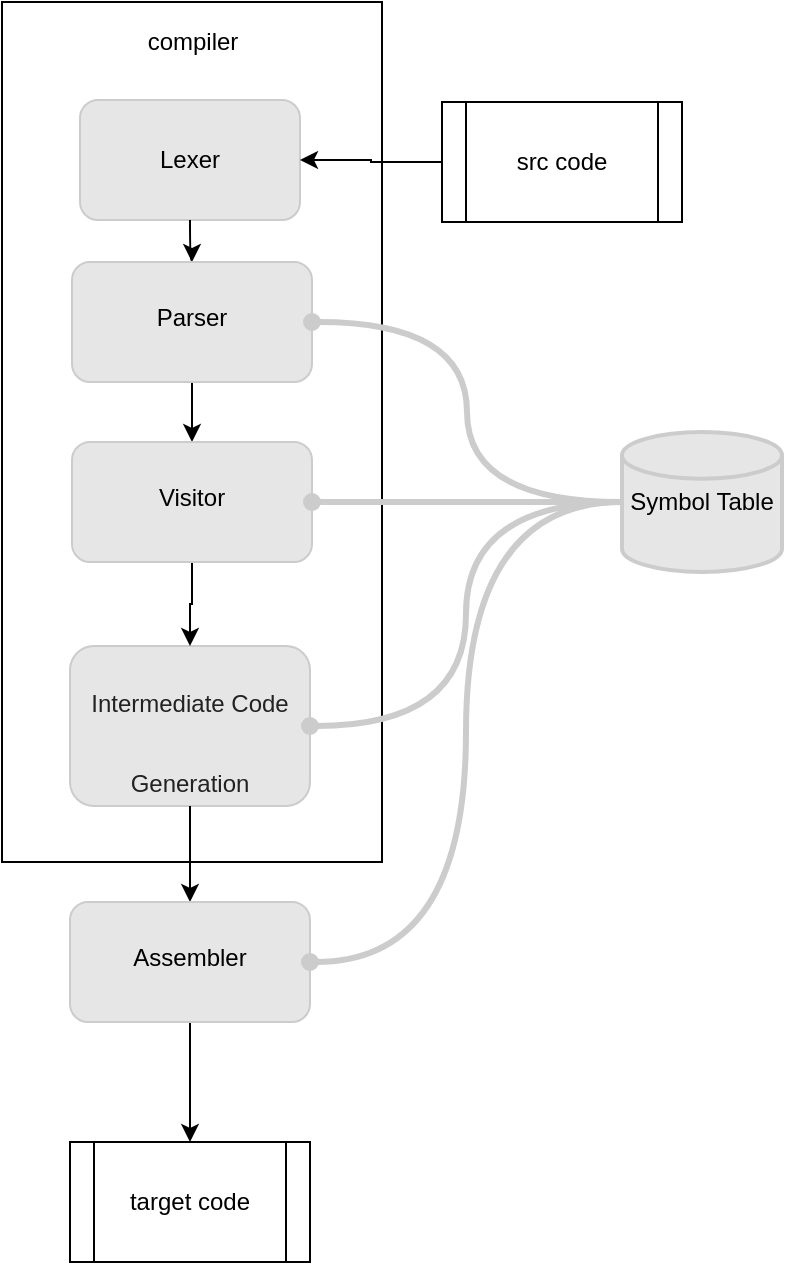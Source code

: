 <mxfile version="15.3.1" type="gitlab">
  <diagram id="CLDdqxJofeT5q_9-AbDG" name="Page-1">
    <mxGraphModel dx="1460" dy="1779" grid="1" gridSize="10" guides="1" tooltips="1" connect="1" arrows="1" fold="1" page="1" pageScale="1" pageWidth="850" pageHeight="1100" math="0" shadow="0">
      <root>
        <mxCell id="0" />
        <mxCell id="1" parent="0" />
        <mxCell id="VTXypWnWBb85xaagvs4a-3" value="" style="rounded=0;whiteSpace=wrap;html=1;" vertex="1" parent="1">
          <mxGeometry x="400" y="-10" width="190" height="430" as="geometry" />
        </mxCell>
        <mxCell id="rfoDwUJhKaK4PeqP28oV-5" value="Lexer" style="rounded=1;whiteSpace=wrap;html=1;fillColor=#E6E6E6;strokeColor=#CCCCCC;" parent="1" vertex="1">
          <mxGeometry x="439" y="39" width="110" height="60" as="geometry" />
        </mxCell>
        <mxCell id="rfoDwUJhKaK4PeqP28oV-8" value="" style="edgeStyle=orthogonalEdgeStyle;curved=1;rounded=0;orthogonalLoop=1;jettySize=auto;html=1;exitX=0.5;exitY=1;exitDx=0;exitDy=0;" parent="1" source="rfoDwUJhKaK4PeqP28oV-5" target="rfoDwUJhKaK4PeqP28oV-11" edge="1">
          <mxGeometry relative="1" as="geometry">
            <mxPoint x="330" y="110" as="sourcePoint" />
          </mxGeometry>
        </mxCell>
        <mxCell id="rfoDwUJhKaK4PeqP28oV-10" value="" style="edgeStyle=orthogonalEdgeStyle;curved=1;rounded=0;orthogonalLoop=1;jettySize=auto;html=1;entryX=0.5;entryY=0;entryDx=0;entryDy=0;" parent="1" source="rfoDwUJhKaK4PeqP28oV-11" target="rfoDwUJhKaK4PeqP28oV-15" edge="1">
          <mxGeometry relative="1" as="geometry">
            <mxPoint x="670" y="240" as="targetPoint" />
          </mxGeometry>
        </mxCell>
        <mxCell id="rfoDwUJhKaK4PeqP28oV-11" value="&lt;br&gt;Parser" style="whiteSpace=wrap;html=1;verticalAlign=top;strokeColor=#CCCCCC;fillColor=#E6E6E6;rounded=1;glass=0;shadow=0;sketch=0;" parent="1" vertex="1">
          <mxGeometry x="435" y="120" width="120" height="60" as="geometry" />
        </mxCell>
        <mxCell id="rfoDwUJhKaK4PeqP28oV-19" value="&lt;h2 style=&quot;box-sizing: inherit ; padding: 0px ; margin: 0px 0px 0.5em ; line-height: 40px ; color: rgb(34 , 34 , 34)&quot;&gt;&lt;span style=&quot;font-size: 12px ; font-weight: normal ; line-height: 123%&quot;&gt;Intermediate Code Generation&lt;/span&gt;&lt;br&gt;&lt;/h2&gt;" style="whiteSpace=wrap;html=1;verticalAlign=top;strokeColor=#CCCCCC;fillColor=#E6E6E6;rounded=1;glass=0;shadow=0;sketch=0;" parent="1" vertex="1">
          <mxGeometry x="434" y="312" width="120" height="80" as="geometry" />
        </mxCell>
        <mxCell id="rfoDwUJhKaK4PeqP28oV-20" style="edgeStyle=orthogonalEdgeStyle;curved=1;rounded=0;orthogonalLoop=1;jettySize=auto;html=1;exitX=0.5;exitY=1;exitDx=0;exitDy=0;" parent="1" source="rfoDwUJhKaK4PeqP28oV-19" target="rfoDwUJhKaK4PeqP28oV-27" edge="1">
          <mxGeometry relative="1" as="geometry">
            <mxPoint x="300.0" y="410.0" as="sourcePoint" />
          </mxGeometry>
        </mxCell>
        <mxCell id="rfoDwUJhKaK4PeqP28oV-25" value="Symbol Table" style="strokeWidth=2;html=1;shape=mxgraph.flowchart.database;whiteSpace=wrap;rounded=1;shadow=0;glass=0;sketch=0;fillColor=#E6E6E6;strokeColor=#CCCCCC;" parent="1" vertex="1">
          <mxGeometry x="710" y="205" width="80" height="70" as="geometry" />
        </mxCell>
        <mxCell id="vEMd7bMC_XN4oPrlTEqh-3" value="" style="edgeStyle=orthogonalEdgeStyle;rounded=0;orthogonalLoop=1;jettySize=auto;html=1;" parent="1" source="rfoDwUJhKaK4PeqP28oV-27" target="vEMd7bMC_XN4oPrlTEqh-1" edge="1">
          <mxGeometry relative="1" as="geometry" />
        </mxCell>
        <mxCell id="rfoDwUJhKaK4PeqP28oV-27" value="&lt;br&gt;Assembler" style="whiteSpace=wrap;html=1;verticalAlign=top;strokeColor=#CCCCCC;fillColor=#E6E6E6;rounded=1;glass=0;shadow=0;sketch=0;" parent="1" vertex="1">
          <mxGeometry x="434" y="440" width="120" height="60" as="geometry" />
        </mxCell>
        <mxCell id="rfoDwUJhKaK4PeqP28oV-34" style="edgeStyle=orthogonalEdgeStyle;rounded=0;orthogonalLoop=1;jettySize=auto;html=1;exitX=0.5;exitY=1;exitDx=0;exitDy=0;entryX=0.5;entryY=0;entryDx=0;entryDy=0;" parent="1" source="rfoDwUJhKaK4PeqP28oV-15" target="rfoDwUJhKaK4PeqP28oV-19" edge="1">
          <mxGeometry relative="1" as="geometry" />
        </mxCell>
        <mxCell id="rfoDwUJhKaK4PeqP28oV-15" value="&lt;br&gt;Visitor" style="whiteSpace=wrap;html=1;verticalAlign=top;strokeColor=#CCCCCC;fillColor=#E6E6E6;rounded=1;glass=0;shadow=0;sketch=0;" parent="1" vertex="1">
          <mxGeometry x="435" y="210" width="120" height="60" as="geometry" />
        </mxCell>
        <mxCell id="rfoDwUJhKaK4PeqP28oV-31" style="edgeStyle=orthogonalEdgeStyle;rounded=0;orthogonalLoop=1;jettySize=auto;html=1;fillColor=#E6E6E6;strokeColor=#CCCCCC;curved=1;strokeWidth=3;endArrow=oval;endFill=1;exitX=0;exitY=0.5;exitDx=0;exitDy=0;exitPerimeter=0;entryX=1;entryY=0.5;entryDx=0;entryDy=0;" parent="1" source="rfoDwUJhKaK4PeqP28oV-25" target="rfoDwUJhKaK4PeqP28oV-15" edge="1">
          <mxGeometry relative="1" as="geometry">
            <mxPoint x="750" y="245.0" as="sourcePoint" />
            <mxPoint x="580" y="250" as="targetPoint" />
          </mxGeometry>
        </mxCell>
        <mxCell id="rfoDwUJhKaK4PeqP28oV-32" style="edgeStyle=orthogonalEdgeStyle;rounded=0;orthogonalLoop=1;jettySize=auto;html=1;fillColor=#E6E6E6;strokeColor=#CCCCCC;curved=1;strokeWidth=3;endArrow=oval;endFill=1;exitX=0;exitY=0.5;exitDx=0;exitDy=0;exitPerimeter=0;entryX=1;entryY=0.5;entryDx=0;entryDy=0;" parent="1" source="rfoDwUJhKaK4PeqP28oV-25" target="rfoDwUJhKaK4PeqP28oV-19" edge="1">
          <mxGeometry relative="1" as="geometry">
            <mxPoint x="770" y="270.0" as="sourcePoint" />
            <mxPoint x="680" y="235.0" as="targetPoint" />
          </mxGeometry>
        </mxCell>
        <mxCell id="rfoDwUJhKaK4PeqP28oV-33" style="edgeStyle=orthogonalEdgeStyle;rounded=0;orthogonalLoop=1;jettySize=auto;html=1;fillColor=#E6E6E6;strokeColor=#CCCCCC;curved=1;strokeWidth=3;endArrow=oval;endFill=1;entryX=1;entryY=0.5;entryDx=0;entryDy=0;exitX=0;exitY=0.5;exitDx=0;exitDy=0;exitPerimeter=0;" parent="1" source="rfoDwUJhKaK4PeqP28oV-25" target="rfoDwUJhKaK4PeqP28oV-11" edge="1">
          <mxGeometry relative="1" as="geometry">
            <mxPoint x="750" y="190" as="sourcePoint" />
            <mxPoint x="580" y="160" as="targetPoint" />
          </mxGeometry>
        </mxCell>
        <mxCell id="rfoDwUJhKaK4PeqP28oV-40" value="" style="edgeStyle=orthogonalEdgeStyle;rounded=0;orthogonalLoop=1;jettySize=auto;html=1;" parent="1" source="rfoDwUJhKaK4PeqP28oV-38" target="rfoDwUJhKaK4PeqP28oV-5" edge="1">
          <mxGeometry relative="1" as="geometry" />
        </mxCell>
        <mxCell id="rfoDwUJhKaK4PeqP28oV-38" value="src code" style="shape=process;whiteSpace=wrap;html=1;backgroundOutline=1;" parent="1" vertex="1">
          <mxGeometry x="620" y="40" width="120" height="60" as="geometry" />
        </mxCell>
        <mxCell id="vEMd7bMC_XN4oPrlTEqh-1" value="target code" style="shape=process;whiteSpace=wrap;html=1;backgroundOutline=1;" parent="1" vertex="1">
          <mxGeometry x="434" y="560" width="120" height="60" as="geometry" />
        </mxCell>
        <mxCell id="VTXypWnWBb85xaagvs4a-1" style="edgeStyle=orthogonalEdgeStyle;rounded=0;orthogonalLoop=1;jettySize=auto;html=1;fillColor=#E6E6E6;strokeColor=#CCCCCC;curved=1;strokeWidth=3;endArrow=oval;endFill=1;exitX=0;exitY=0.5;exitDx=0;exitDy=0;exitPerimeter=0;entryX=1;entryY=0.5;entryDx=0;entryDy=0;" edge="1" parent="1" source="rfoDwUJhKaK4PeqP28oV-25" target="rfoDwUJhKaK4PeqP28oV-27">
          <mxGeometry relative="1" as="geometry">
            <mxPoint x="776" y="350" as="sourcePoint" />
            <mxPoint x="620" y="462" as="targetPoint" />
          </mxGeometry>
        </mxCell>
        <mxCell id="VTXypWnWBb85xaagvs4a-4" value="compiler" style="text;html=1;align=center;verticalAlign=middle;resizable=0;points=[];autosize=1;strokeColor=none;fillColor=none;" vertex="1" parent="1">
          <mxGeometry x="465" width="60" height="20" as="geometry" />
        </mxCell>
      </root>
    </mxGraphModel>
  </diagram>
</mxfile>
